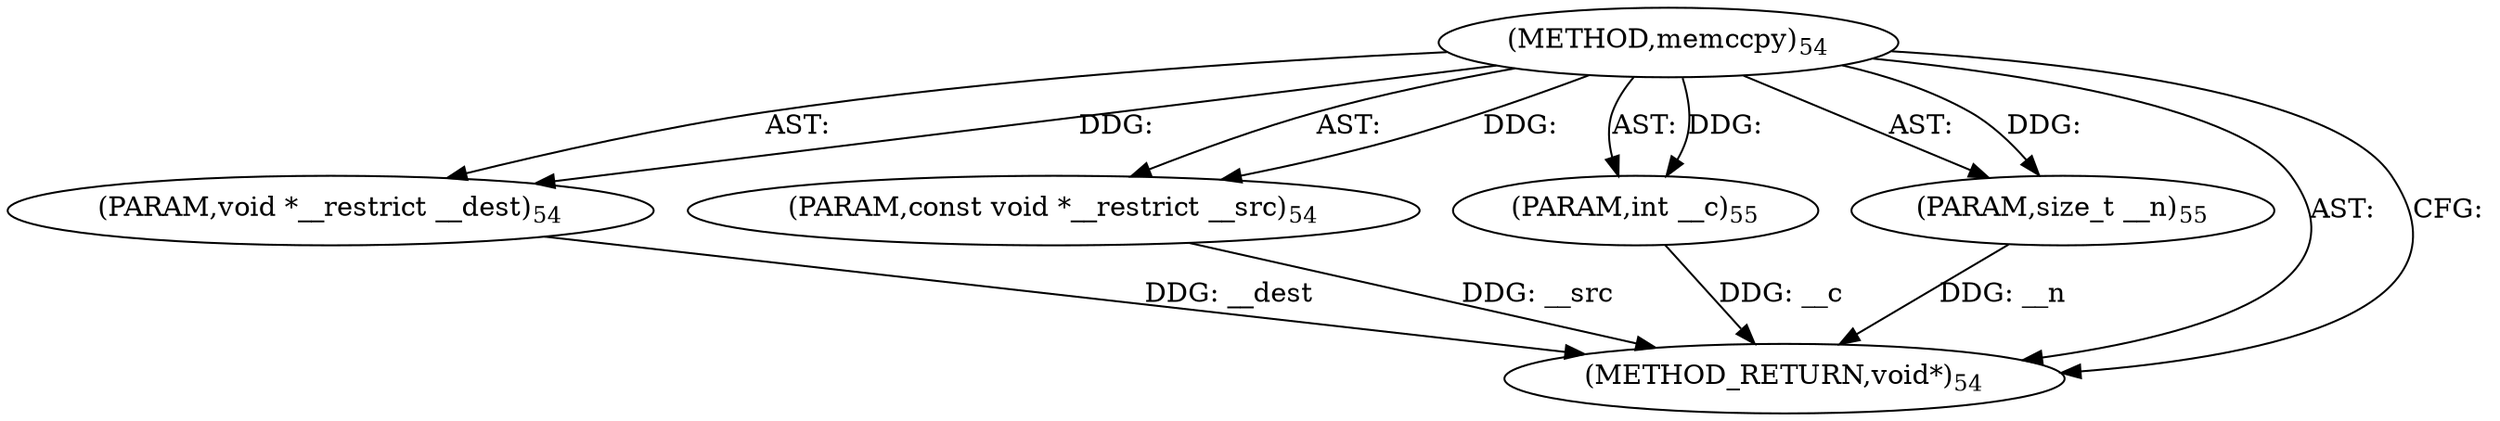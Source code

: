 digraph "memccpy" {  
"98753" [label = <(METHOD,memccpy)<SUB>54</SUB>> ]
"98754" [label = <(PARAM,void *__restrict __dest)<SUB>54</SUB>> ]
"98755" [label = <(PARAM,const void *__restrict __src)<SUB>54</SUB>> ]
"98756" [label = <(PARAM,int __c)<SUB>55</SUB>> ]
"98757" [label = <(PARAM,size_t __n)<SUB>55</SUB>> ]
"98758" [label = <(METHOD_RETURN,void*)<SUB>54</SUB>> ]
  "98753" -> "98754"  [ label = "AST: "] 
  "98753" -> "98755"  [ label = "AST: "] 
  "98753" -> "98756"  [ label = "AST: "] 
  "98753" -> "98757"  [ label = "AST: "] 
  "98753" -> "98758"  [ label = "AST: "] 
  "98753" -> "98758"  [ label = "CFG: "] 
  "98754" -> "98758"  [ label = "DDG: __dest"] 
  "98755" -> "98758"  [ label = "DDG: __src"] 
  "98756" -> "98758"  [ label = "DDG: __c"] 
  "98757" -> "98758"  [ label = "DDG: __n"] 
  "98753" -> "98754"  [ label = "DDG: "] 
  "98753" -> "98755"  [ label = "DDG: "] 
  "98753" -> "98756"  [ label = "DDG: "] 
  "98753" -> "98757"  [ label = "DDG: "] 
}

